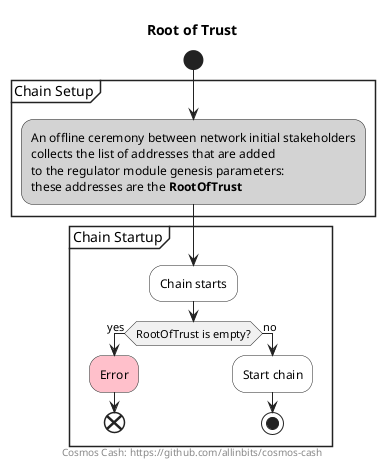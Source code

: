 @startuml

title Root of Trust
footer Cosmos Cash: https://github.com/allinbits/cosmos-cash

<style>
activityDiagram {
  LineColor #222
  FontName sans
}
</style>
skinparam monochrome false
skinparam shadowing false


start
partition "Chain Setup" {
    #lightgray:An offline ceremony between network initial stakeholders
    collects the list of addresses that are added
    to the regulator module genesis parameters:
    these addresses are the **RootOfTrust**;
}


partition "Chain Startup" {
    #white:Chain starts;
    if (RootOfTrust is empty?) then (yes)
        #pink:Error;
        end
    else (no)
        #white:Start chain;
        stop
    endif
}




@enduml
